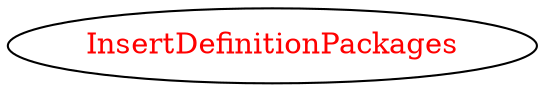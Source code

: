 digraph dependencyGraph {
 concentrate=true;
 ranksep="2.0";
 rankdir="LR"; 
 splines="ortho";
"InsertDefinitionPackages" [fontcolor="red"];
}